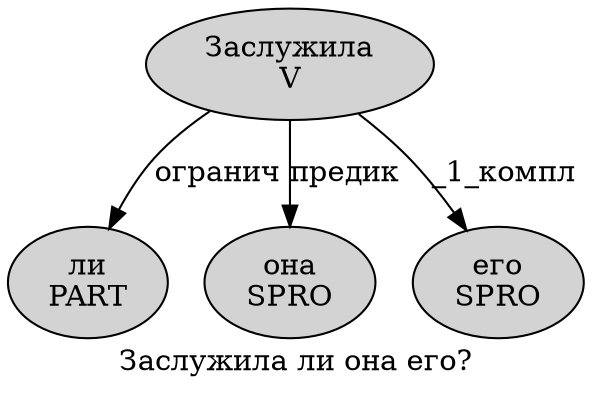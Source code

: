 digraph SENTENCE_1581 {
	graph [label="Заслужила ли она его?"]
	node [style=filled]
		0 [label="Заслужила
V" color="" fillcolor=lightgray penwidth=1 shape=ellipse]
		1 [label="ли
PART" color="" fillcolor=lightgray penwidth=1 shape=ellipse]
		2 [label="она
SPRO" color="" fillcolor=lightgray penwidth=1 shape=ellipse]
		3 [label="его
SPRO" color="" fillcolor=lightgray penwidth=1 shape=ellipse]
			0 -> 1 [label="огранич"]
			0 -> 2 [label="предик"]
			0 -> 3 [label="_1_компл"]
}